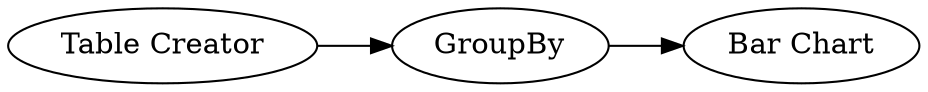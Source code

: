 digraph {
	2 -> 3
	1 -> 2
	1 [label="Table Creator"]
	3 [label="Bar Chart"]
	2 [label=GroupBy]
	rankdir=LR
}

